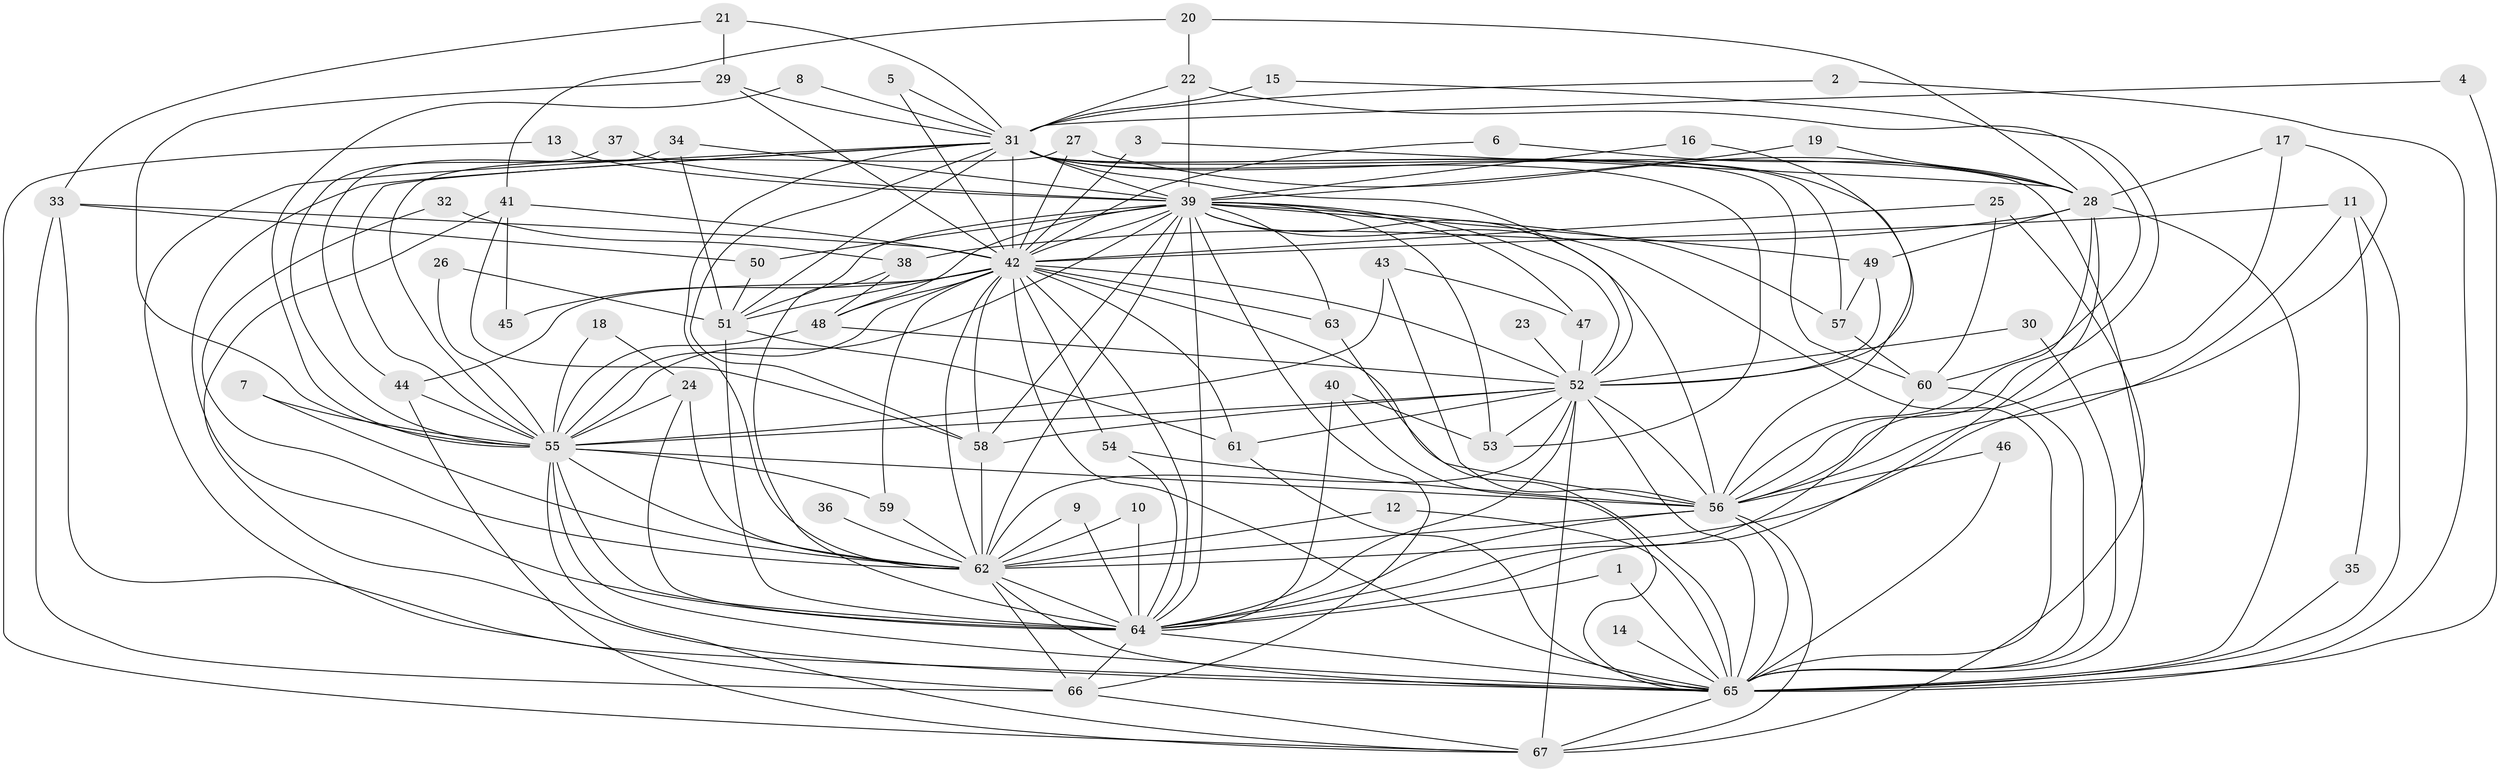 // original degree distribution, {20: 0.015037593984962405, 24: 0.007518796992481203, 19: 0.007518796992481203, 26: 0.007518796992481203, 30: 0.007518796992481203, 17: 0.007518796992481203, 32: 0.007518796992481203, 22: 0.007518796992481203, 21: 0.007518796992481203, 9: 0.015037593984962405, 7: 0.007518796992481203, 4: 0.09774436090225563, 2: 0.556390977443609, 3: 0.18796992481203006, 6: 0.03007518796992481, 12: 0.007518796992481203, 5: 0.022556390977443608}
// Generated by graph-tools (version 1.1) at 2025/49/03/09/25 03:49:39]
// undirected, 67 vertices, 189 edges
graph export_dot {
graph [start="1"]
  node [color=gray90,style=filled];
  1;
  2;
  3;
  4;
  5;
  6;
  7;
  8;
  9;
  10;
  11;
  12;
  13;
  14;
  15;
  16;
  17;
  18;
  19;
  20;
  21;
  22;
  23;
  24;
  25;
  26;
  27;
  28;
  29;
  30;
  31;
  32;
  33;
  34;
  35;
  36;
  37;
  38;
  39;
  40;
  41;
  42;
  43;
  44;
  45;
  46;
  47;
  48;
  49;
  50;
  51;
  52;
  53;
  54;
  55;
  56;
  57;
  58;
  59;
  60;
  61;
  62;
  63;
  64;
  65;
  66;
  67;
  1 -- 64 [weight=1.0];
  1 -- 65 [weight=1.0];
  2 -- 31 [weight=1.0];
  2 -- 65 [weight=1.0];
  3 -- 28 [weight=1.0];
  3 -- 42 [weight=1.0];
  4 -- 31 [weight=1.0];
  4 -- 65 [weight=1.0];
  5 -- 31 [weight=1.0];
  5 -- 42 [weight=1.0];
  6 -- 28 [weight=1.0];
  6 -- 42 [weight=1.0];
  7 -- 55 [weight=1.0];
  7 -- 62 [weight=1.0];
  8 -- 31 [weight=1.0];
  8 -- 55 [weight=1.0];
  9 -- 62 [weight=1.0];
  9 -- 64 [weight=1.0];
  10 -- 62 [weight=1.0];
  10 -- 64 [weight=1.0];
  11 -- 35 [weight=1.0];
  11 -- 42 [weight=1.0];
  11 -- 56 [weight=1.0];
  11 -- 65 [weight=1.0];
  12 -- 62 [weight=1.0];
  12 -- 65 [weight=1.0];
  13 -- 39 [weight=1.0];
  13 -- 67 [weight=1.0];
  14 -- 65 [weight=1.0];
  15 -- 31 [weight=1.0];
  15 -- 56 [weight=1.0];
  16 -- 39 [weight=1.0];
  16 -- 52 [weight=1.0];
  17 -- 28 [weight=1.0];
  17 -- 56 [weight=1.0];
  17 -- 62 [weight=1.0];
  18 -- 24 [weight=1.0];
  18 -- 55 [weight=1.0];
  19 -- 28 [weight=1.0];
  19 -- 39 [weight=1.0];
  20 -- 22 [weight=1.0];
  20 -- 28 [weight=1.0];
  20 -- 41 [weight=1.0];
  21 -- 29 [weight=1.0];
  21 -- 31 [weight=1.0];
  21 -- 33 [weight=1.0];
  22 -- 31 [weight=1.0];
  22 -- 39 [weight=1.0];
  22 -- 60 [weight=1.0];
  23 -- 52 [weight=1.0];
  24 -- 55 [weight=1.0];
  24 -- 62 [weight=1.0];
  24 -- 64 [weight=1.0];
  25 -- 42 [weight=1.0];
  25 -- 60 [weight=1.0];
  25 -- 67 [weight=1.0];
  26 -- 51 [weight=1.0];
  26 -- 55 [weight=1.0];
  27 -- 28 [weight=1.0];
  27 -- 42 [weight=1.0];
  27 -- 55 [weight=1.0];
  28 -- 38 [weight=1.0];
  28 -- 49 [weight=1.0];
  28 -- 56 [weight=1.0];
  28 -- 64 [weight=1.0];
  28 -- 65 [weight=1.0];
  29 -- 31 [weight=1.0];
  29 -- 42 [weight=1.0];
  29 -- 55 [weight=1.0];
  30 -- 52 [weight=1.0];
  30 -- 65 [weight=1.0];
  31 -- 39 [weight=1.0];
  31 -- 42 [weight=1.0];
  31 -- 51 [weight=1.0];
  31 -- 52 [weight=1.0];
  31 -- 53 [weight=2.0];
  31 -- 55 [weight=3.0];
  31 -- 56 [weight=1.0];
  31 -- 57 [weight=2.0];
  31 -- 58 [weight=1.0];
  31 -- 60 [weight=1.0];
  31 -- 62 [weight=1.0];
  31 -- 64 [weight=1.0];
  31 -- 65 [weight=1.0];
  31 -- 66 [weight=1.0];
  32 -- 38 [weight=1.0];
  32 -- 62 [weight=1.0];
  33 -- 42 [weight=1.0];
  33 -- 50 [weight=1.0];
  33 -- 65 [weight=2.0];
  33 -- 66 [weight=1.0];
  34 -- 39 [weight=1.0];
  34 -- 44 [weight=1.0];
  34 -- 51 [weight=1.0];
  35 -- 65 [weight=1.0];
  36 -- 62 [weight=1.0];
  37 -- 39 [weight=1.0];
  37 -- 55 [weight=1.0];
  38 -- 48 [weight=1.0];
  38 -- 64 [weight=1.0];
  39 -- 42 [weight=2.0];
  39 -- 47 [weight=1.0];
  39 -- 48 [weight=1.0];
  39 -- 49 [weight=1.0];
  39 -- 50 [weight=1.0];
  39 -- 51 [weight=2.0];
  39 -- 52 [weight=1.0];
  39 -- 53 [weight=2.0];
  39 -- 55 [weight=3.0];
  39 -- 56 [weight=1.0];
  39 -- 57 [weight=1.0];
  39 -- 58 [weight=1.0];
  39 -- 62 [weight=1.0];
  39 -- 63 [weight=1.0];
  39 -- 64 [weight=1.0];
  39 -- 65 [weight=2.0];
  39 -- 66 [weight=1.0];
  40 -- 53 [weight=1.0];
  40 -- 64 [weight=1.0];
  40 -- 65 [weight=1.0];
  41 -- 42 [weight=1.0];
  41 -- 45 [weight=1.0];
  41 -- 58 [weight=1.0];
  41 -- 65 [weight=1.0];
  42 -- 44 [weight=1.0];
  42 -- 45 [weight=1.0];
  42 -- 48 [weight=1.0];
  42 -- 51 [weight=1.0];
  42 -- 52 [weight=1.0];
  42 -- 54 [weight=1.0];
  42 -- 55 [weight=2.0];
  42 -- 56 [weight=3.0];
  42 -- 58 [weight=1.0];
  42 -- 59 [weight=1.0];
  42 -- 61 [weight=1.0];
  42 -- 62 [weight=1.0];
  42 -- 63 [weight=1.0];
  42 -- 64 [weight=1.0];
  42 -- 65 [weight=1.0];
  43 -- 47 [weight=1.0];
  43 -- 55 [weight=2.0];
  43 -- 56 [weight=1.0];
  44 -- 55 [weight=1.0];
  44 -- 67 [weight=1.0];
  46 -- 56 [weight=1.0];
  46 -- 65 [weight=1.0];
  47 -- 52 [weight=1.0];
  48 -- 52 [weight=1.0];
  48 -- 55 [weight=1.0];
  49 -- 52 [weight=1.0];
  49 -- 57 [weight=1.0];
  50 -- 51 [weight=2.0];
  51 -- 61 [weight=1.0];
  51 -- 64 [weight=1.0];
  52 -- 53 [weight=1.0];
  52 -- 55 [weight=2.0];
  52 -- 56 [weight=1.0];
  52 -- 58 [weight=1.0];
  52 -- 61 [weight=1.0];
  52 -- 62 [weight=1.0];
  52 -- 64 [weight=1.0];
  52 -- 65 [weight=1.0];
  52 -- 67 [weight=2.0];
  54 -- 56 [weight=1.0];
  54 -- 64 [weight=1.0];
  55 -- 56 [weight=2.0];
  55 -- 59 [weight=1.0];
  55 -- 62 [weight=2.0];
  55 -- 64 [weight=3.0];
  55 -- 65 [weight=2.0];
  55 -- 67 [weight=1.0];
  56 -- 62 [weight=1.0];
  56 -- 64 [weight=1.0];
  56 -- 65 [weight=1.0];
  56 -- 67 [weight=1.0];
  57 -- 60 [weight=2.0];
  58 -- 62 [weight=1.0];
  59 -- 62 [weight=1.0];
  60 -- 64 [weight=1.0];
  60 -- 65 [weight=2.0];
  61 -- 65 [weight=1.0];
  62 -- 64 [weight=1.0];
  62 -- 65 [weight=1.0];
  62 -- 66 [weight=1.0];
  63 -- 65 [weight=1.0];
  64 -- 65 [weight=1.0];
  64 -- 66 [weight=1.0];
  65 -- 67 [weight=1.0];
  66 -- 67 [weight=1.0];
}
